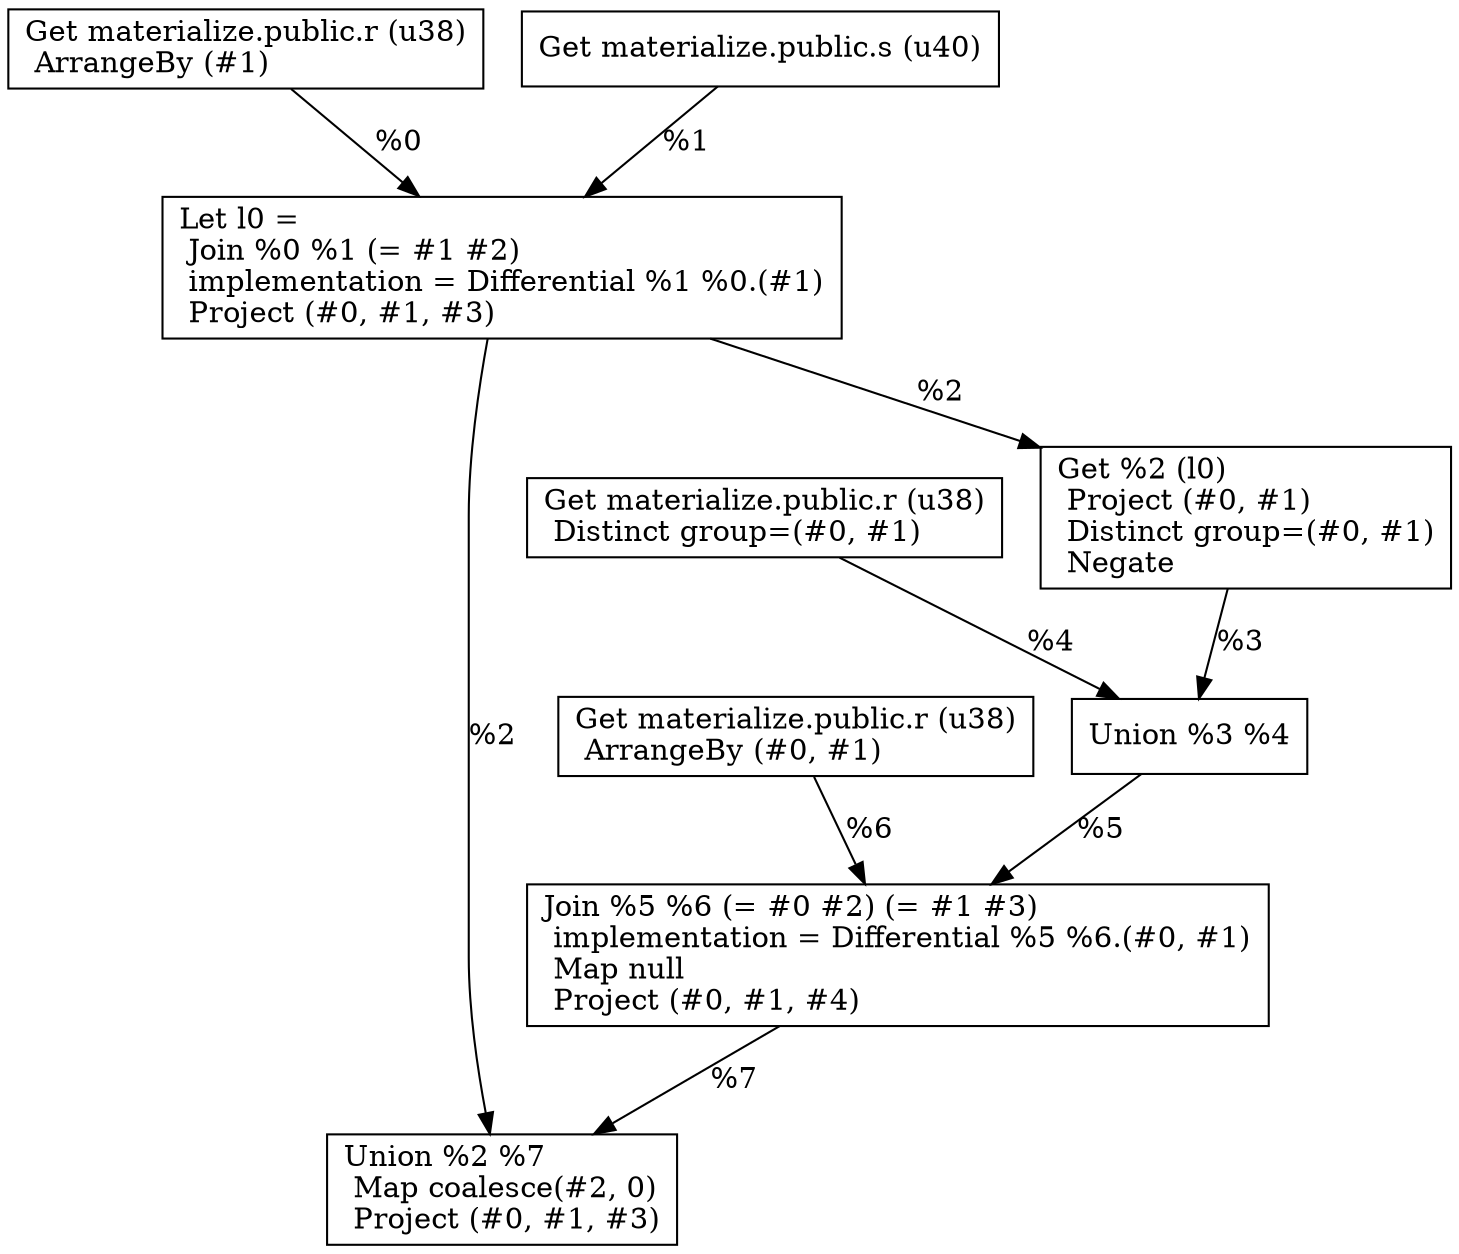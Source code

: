 digraph G {
    node0 [shape = record, label=" Get materialize.public.r (u38)\l ArrangeBy (#1)\l"]
    node1 [shape = record, label=" Get materialize.public.s (u40)\l"]
    node2 [shape = record, label="Let l0 =\l Join %0 %1 (= #1 #2)\l  implementation = Differential %1 %0.(#1)\l Project (#0, #1, #3)\l"]
    node3 [shape = record, label=" Get %2 (l0)\l Project (#0, #1)\l Distinct group=(#0, #1)\l Negate\l"]
    node4 [shape = record, label=" Get materialize.public.r (u38)\l Distinct group=(#0, #1)\l"]
    node5 [shape = record, label=" Union %3 %4\l"]
    node6 [shape = record, label=" Get materialize.public.r (u38)\l ArrangeBy (#0, #1)\l"]
    node7 [shape = record, label=" Join %5 %6 (= #0 #2) (= #1 #3)\l  implementation = Differential %5 %6.(#0, #1)\l Map null\l Project (#0, #1, #4)\l"]
    node8 [shape = record, label=" Union %2 %7\l Map coalesce(#2, 0)\l Project (#0, #1, #3)\l"]
    node2 -> node8 [label = "%2\l"]
    node0 -> node2 [label = "%0\l"]
    node4 -> node5 [label = "%4\l"]
    node6 -> node7 [label = "%6\l"]
    node1 -> node2 [label = "%1\l"]
    node2 -> node3 [label = "%2\l"]
    node7 -> node8 [label = "%7\l"]
    node5 -> node7 [label = "%5\l"]
    node3 -> node5 [label = "%3\l"]
}
